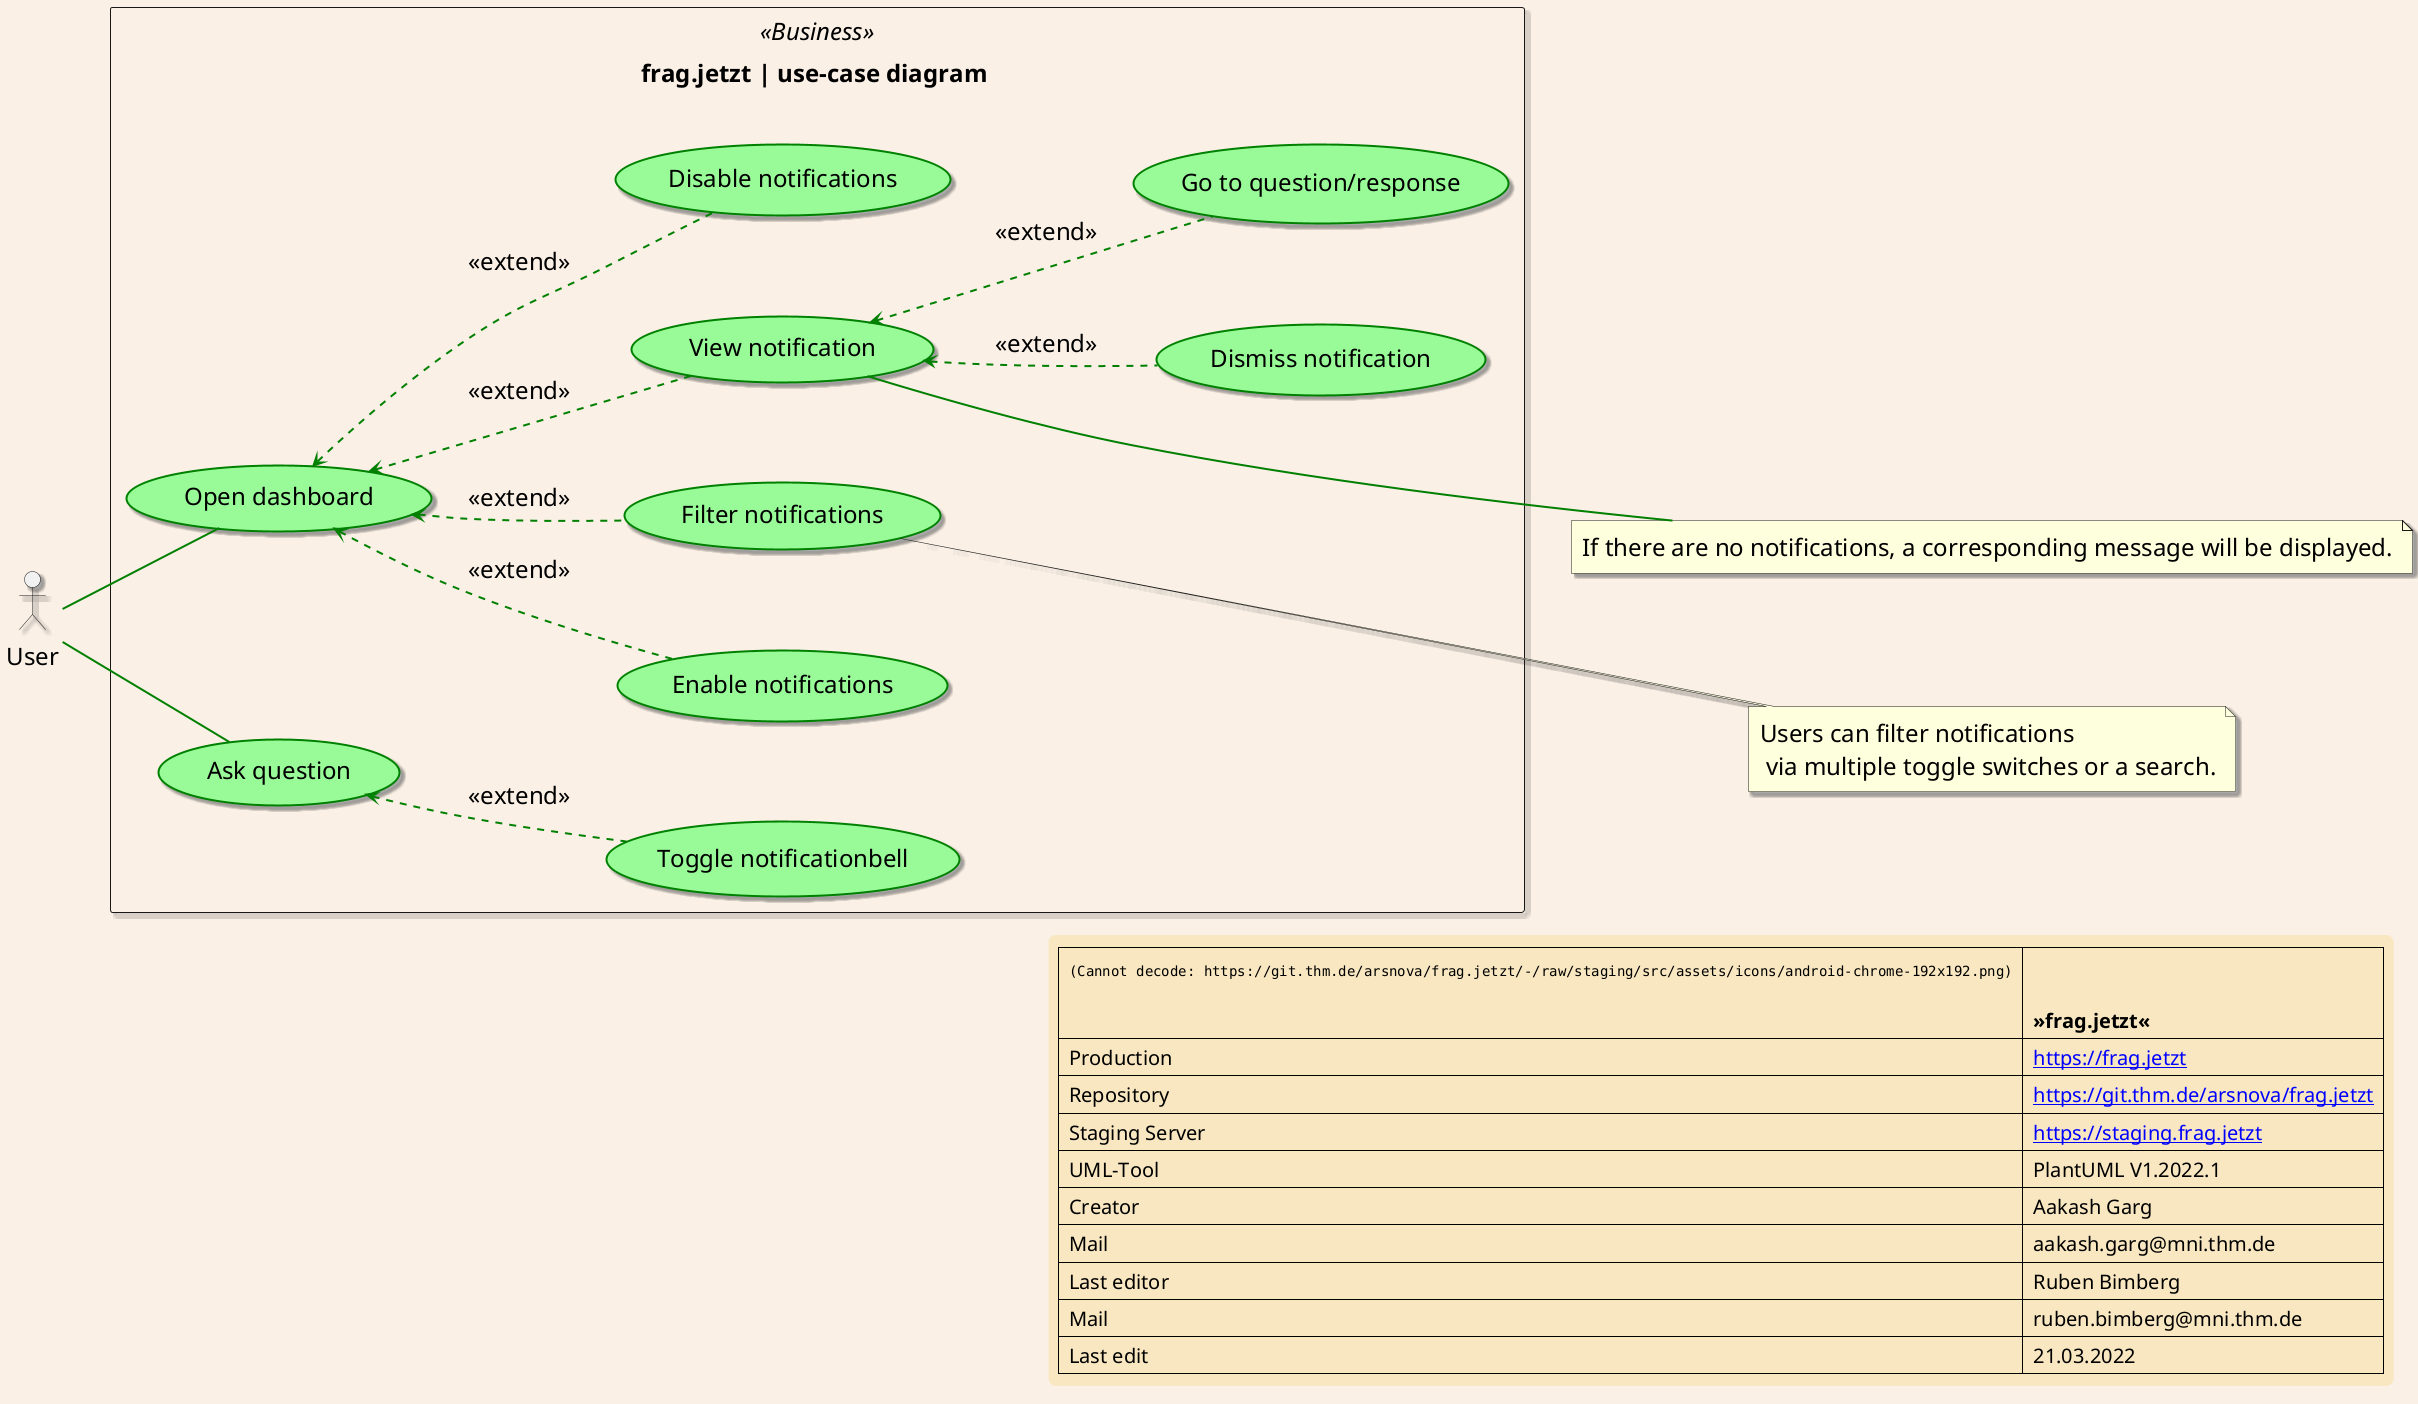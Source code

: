 @startuml

scale 1.0

left to right direction

skinparam backgroundColor Linen
skinparam LegendBackgroundColor Strategy
skinparam LegendBorderThickness 0
skinparam LegendFontSize 20
skinparam Padding 5
skinparam defaultFontSize 24
skinparam Nodesep 100
skinparam ArrowThickness 2
skinparam shadowing true

skinparam usecase {
    BackgroundColor PaleGreen
    BorderColor Green
    BackgroundColor<<USP>> Pink
    BorderColor<<USP>> HotPink
    BorderThickness 2
    ArrowThickness 2
    ArrowColor Green
    ActorBorderColor Green
}

actor User


note "Users can filter notifications \n via multiple toggle switches or a search." as NoteForFilterNotifications
note "If there are no notifications, a corresponding message will be displayed." as NoteForViewNotification

rectangle "frag.jetzt | use-case diagram \n" << Business >> {


    (Filter notifications) --- NoteForFilterNotifications
    (View notification) --- NoteForViewNotification
    User -- (Open dashboard)
    User -- (Ask question)

    (Ask question) <.. (Toggle notificationbell) : << extend >>
    (Open dashboard) <.. (Filter notifications) : << extend >>
    (Open dashboard) <.. (Disable notifications) : << extend >>
    (Open dashboard) <.. (Enable notifications) : << extend >>
    (Open dashboard) <.. (View notification) : << extend >>
    (View notification) <.. (Dismiss notification) : << extend >>
    (View notification) <.. (Go to question/response) : << extend >>
}

legend right
  | <img:https://git.thm.de/arsnova/frag.jetzt/-/raw/staging/src/assets/icons/android-chrome-192x192.png> |= \n\n »frag.jetzt« |
  | Production | [[https://frag.jetzt]] |
  | Repository | [[https://git.thm.de/arsnova/frag.jetzt]] |
  | Staging Server | [[https://staging.frag.jetzt]] |
  | UML-Tool| PlantUML V1.2022.1|
  | Creator| Aakash Garg|
  | Mail| aakash.garg@mni.thm.de |
  | Last editor| Ruben Bimberg|
  | Mail| ruben.bimberg@mni.thm.de|
  | Last edit| 21.03.2022 |
end legend

@enduml


